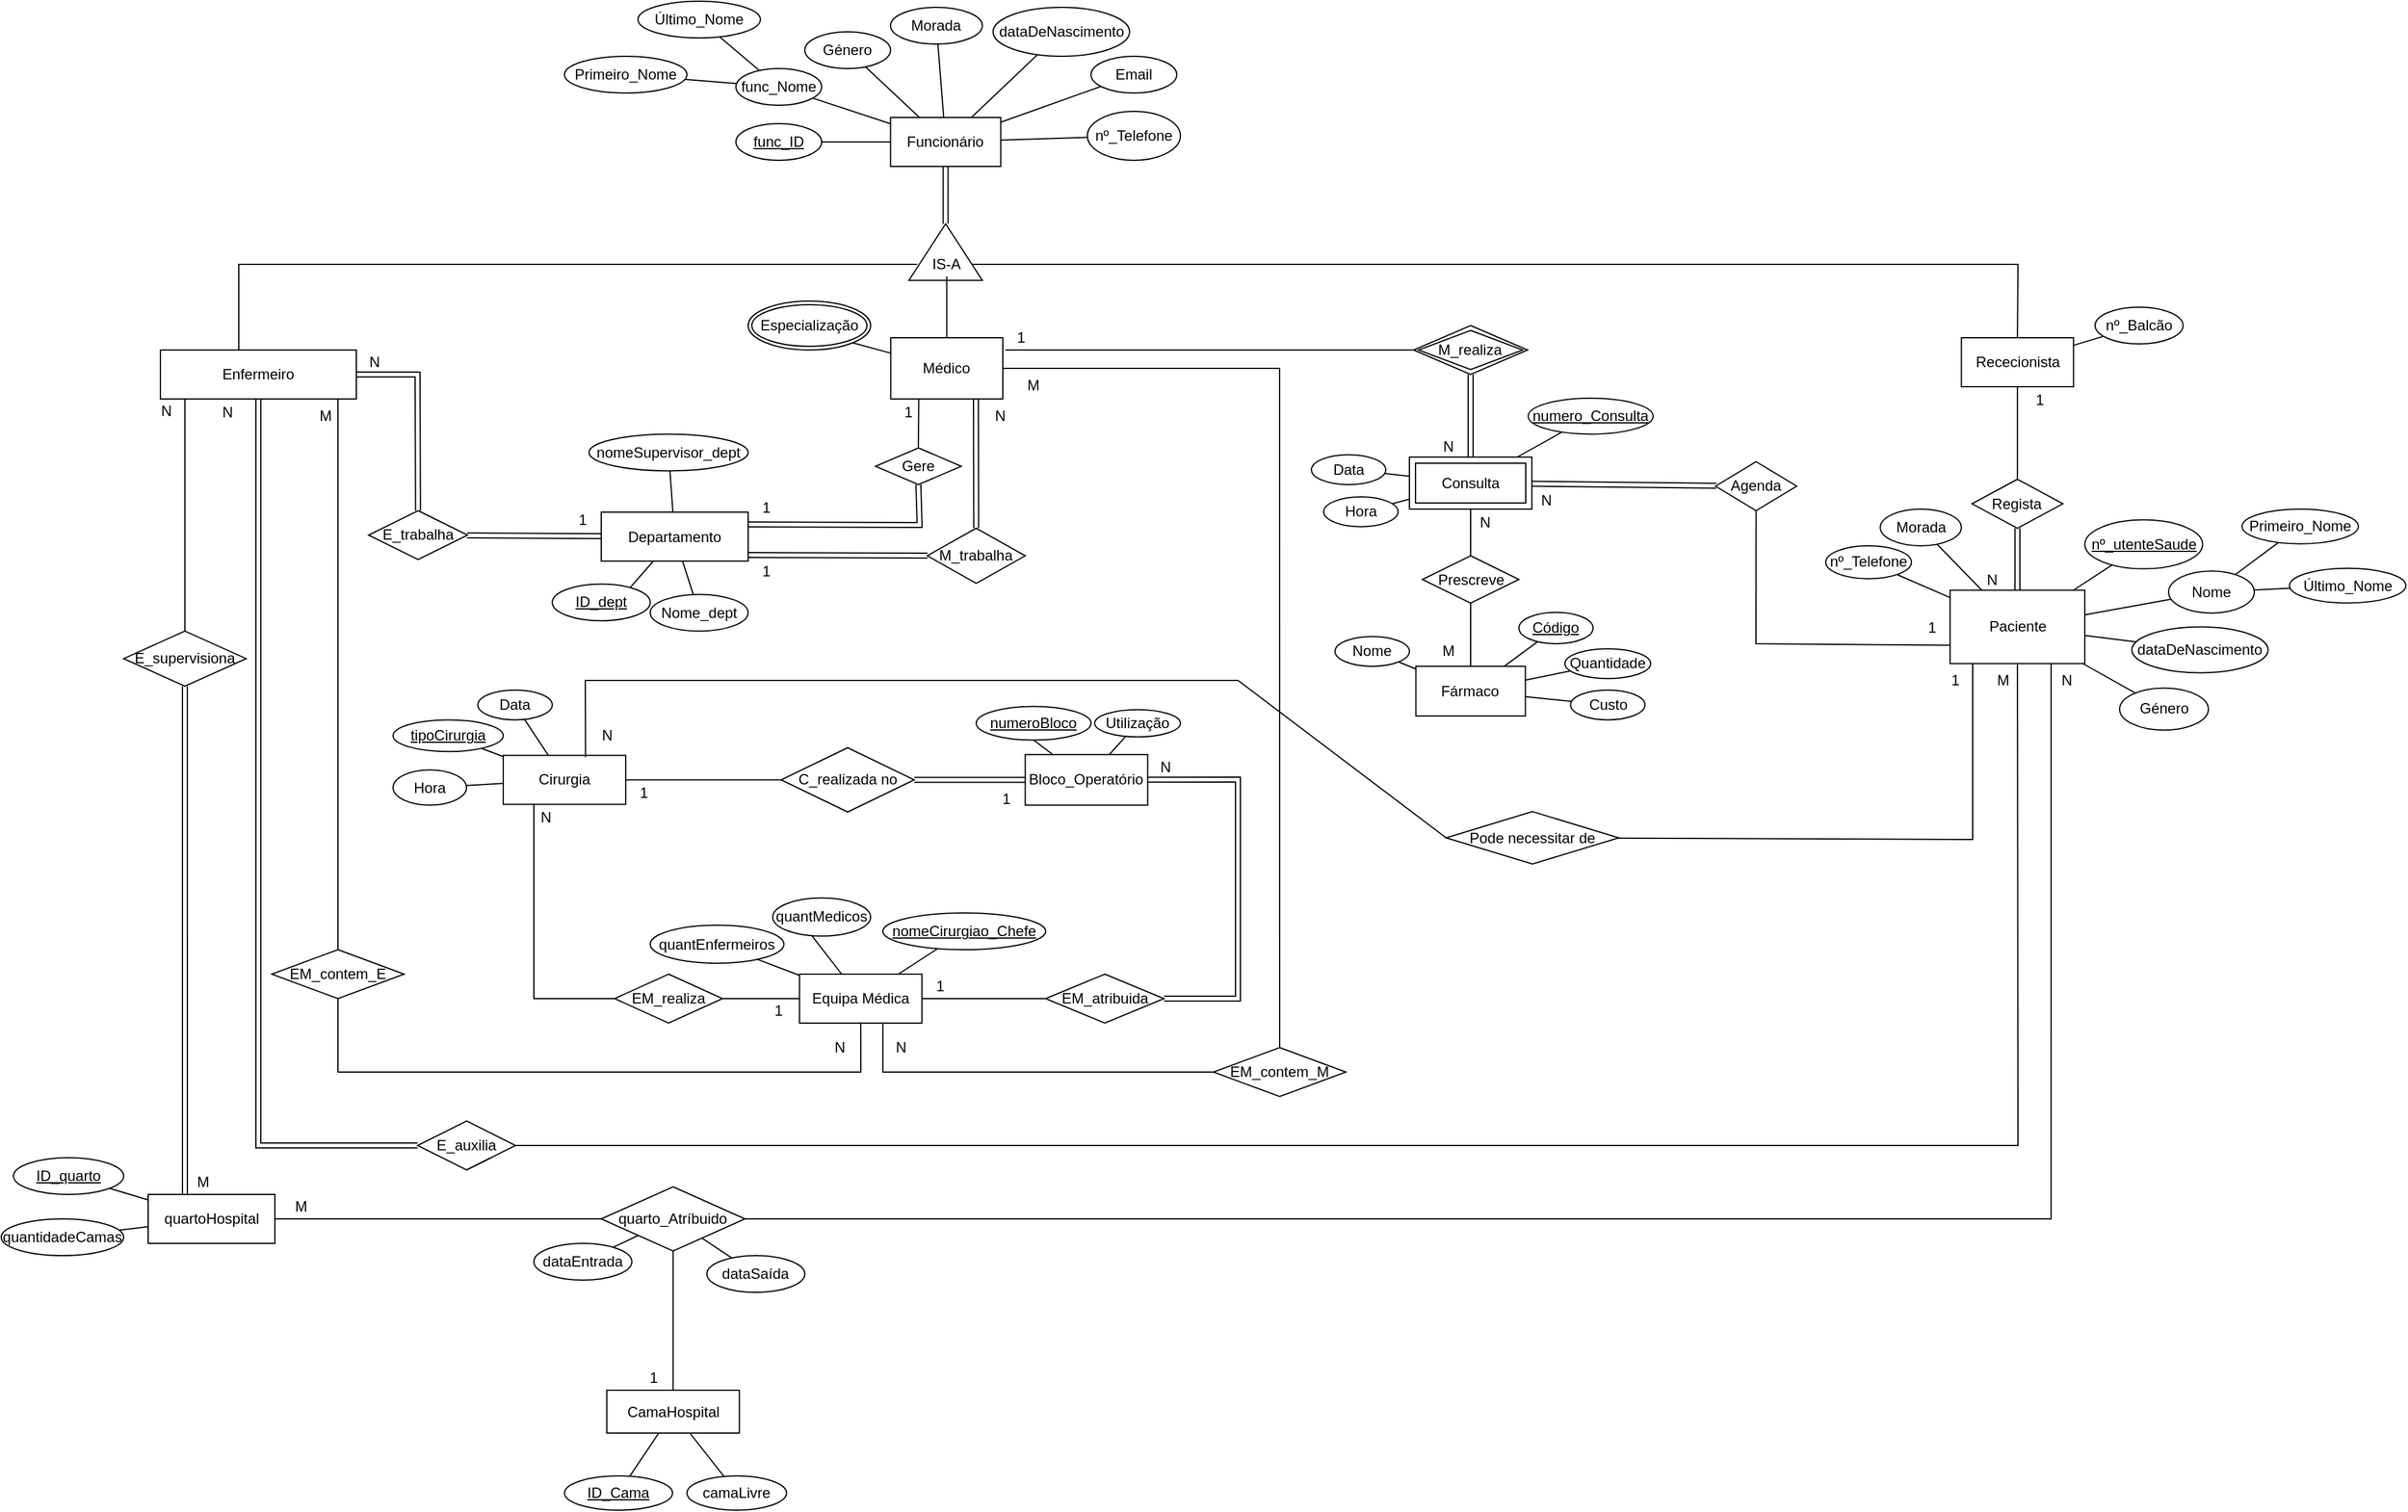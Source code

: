 <mxfile version="17.4.6" type="device"><diagram id="QGRfCAA4Cfk4iWDw-XZs" name="Page-1"><mxGraphModel dx="2580" dy="1744" grid="1" gridSize="10" guides="1" tooltips="1" connect="1" arrows="1" fold="1" page="1" pageScale="1" pageWidth="827" pageHeight="1169" math="0" shadow="0"><root><mxCell id="0"/><mxCell id="1" parent="0"/><mxCell id="3_mW7fJieh5KV9g1f4dI-8" style="rounded=0;orthogonalLoop=1;jettySize=auto;html=1;startArrow=none;startFill=0;shape=link;" parent="1" source="3_mW7fJieh5KV9g1f4dI-1" target="3_mW7fJieh5KV9g1f4dI-4" edge="1"><mxGeometry relative="1" as="geometry"/></mxCell><mxCell id="o3MKXxDWorv34wvdIb6X-27" style="edgeStyle=none;rounded=0;orthogonalLoop=1;jettySize=auto;html=1;entryX=0.5;entryY=0;entryDx=0;entryDy=0;endArrow=none;endFill=0;" parent="1" target="o3MKXxDWorv34wvdIb6X-26" edge="1"><mxGeometry relative="1" as="geometry"><mxPoint x="420" y="160" as="sourcePoint"/><Array as="points"><mxPoint x="1277" y="160"/></Array></mxGeometry></mxCell><mxCell id="3_mW7fJieh5KV9g1f4dI-1" value="" style="triangle;whiteSpace=wrap;html=1;rotation=-90;" parent="1" vertex="1"><mxGeometry x="378.13" y="120" width="46.25" height="60" as="geometry"/></mxCell><mxCell id="3_mW7fJieh5KV9g1f4dI-30" value="" style="edgeStyle=none;rounded=0;orthogonalLoop=1;jettySize=auto;html=1;startArrow=none;startFill=0;endArrow=none;endFill=0;" parent="1" source="3_mW7fJieh5KV9g1f4dI-2" target="3_mW7fJieh5KV9g1f4dI-29" edge="1"><mxGeometry relative="1" as="geometry"/></mxCell><mxCell id="3_mW7fJieh5KV9g1f4dI-32" style="edgeStyle=none;rounded=0;orthogonalLoop=1;jettySize=auto;html=1;entryX=0.4;entryY=0;entryDx=0;entryDy=0;startArrow=none;startFill=0;endArrow=none;endFill=0;entryPerimeter=0;" parent="1" source="3_mW7fJieh5KV9g1f4dI-2" target="3_mW7fJieh5KV9g1f4dI-31" edge="1"><mxGeometry relative="1" as="geometry"><Array as="points"><mxPoint x="-176" y="160"/></Array></mxGeometry></mxCell><mxCell id="3_mW7fJieh5KV9g1f4dI-2" value="IS-A" style="text;html=1;strokeColor=none;fillColor=none;align=center;verticalAlign=middle;whiteSpace=wrap;rounded=0;" parent="1" vertex="1"><mxGeometry x="378.13" y="150" width="48.12" height="20" as="geometry"/></mxCell><mxCell id="3_mW7fJieh5KV9g1f4dI-18" style="edgeStyle=none;rounded=0;orthogonalLoop=1;jettySize=auto;html=1;startArrow=none;startFill=0;endArrow=none;endFill=0;" parent="1" source="3_mW7fJieh5KV9g1f4dI-4" target="3_mW7fJieh5KV9g1f4dI-9" edge="1"><mxGeometry relative="1" as="geometry"/></mxCell><mxCell id="3_mW7fJieh5KV9g1f4dI-19" style="edgeStyle=none;rounded=0;orthogonalLoop=1;jettySize=auto;html=1;startArrow=none;startFill=0;endArrow=none;endFill=0;" parent="1" source="3_mW7fJieh5KV9g1f4dI-4" target="3_mW7fJieh5KV9g1f4dI-10" edge="1"><mxGeometry relative="1" as="geometry"/></mxCell><mxCell id="3_mW7fJieh5KV9g1f4dI-20" style="edgeStyle=none;rounded=0;orthogonalLoop=1;jettySize=auto;html=1;startArrow=none;startFill=0;endArrow=none;endFill=0;" parent="1" source="3_mW7fJieh5KV9g1f4dI-4" target="3_mW7fJieh5KV9g1f4dI-11" edge="1"><mxGeometry relative="1" as="geometry"/></mxCell><mxCell id="3_mW7fJieh5KV9g1f4dI-21" style="edgeStyle=none;rounded=0;orthogonalLoop=1;jettySize=auto;html=1;startArrow=none;startFill=0;endArrow=none;endFill=0;" parent="1" source="3_mW7fJieh5KV9g1f4dI-4" target="3_mW7fJieh5KV9g1f4dI-13" edge="1"><mxGeometry relative="1" as="geometry"/></mxCell><mxCell id="3_mW7fJieh5KV9g1f4dI-22" style="edgeStyle=none;rounded=0;orthogonalLoop=1;jettySize=auto;html=1;startArrow=none;startFill=0;endArrow=none;endFill=0;" parent="1" source="3_mW7fJieh5KV9g1f4dI-4" target="3_mW7fJieh5KV9g1f4dI-14" edge="1"><mxGeometry relative="1" as="geometry"/></mxCell><mxCell id="3_mW7fJieh5KV9g1f4dI-23" style="edgeStyle=none;rounded=0;orthogonalLoop=1;jettySize=auto;html=1;startArrow=none;startFill=0;endArrow=none;endFill=0;" parent="1" source="3_mW7fJieh5KV9g1f4dI-4" target="3_mW7fJieh5KV9g1f4dI-15" edge="1"><mxGeometry relative="1" as="geometry"/></mxCell><mxCell id="3_mW7fJieh5KV9g1f4dI-24" style="edgeStyle=none;rounded=0;orthogonalLoop=1;jettySize=auto;html=1;startArrow=none;startFill=0;endArrow=none;endFill=0;" parent="1" source="3_mW7fJieh5KV9g1f4dI-4" target="3_mW7fJieh5KV9g1f4dI-16" edge="1"><mxGeometry relative="1" as="geometry"/></mxCell><mxCell id="3_mW7fJieh5KV9g1f4dI-4" value="Funcionário" style="rounded=0;whiteSpace=wrap;html=1;" parent="1" vertex="1"><mxGeometry x="356.26" y="40" width="90" height="40" as="geometry"/></mxCell><mxCell id="3_mW7fJieh5KV9g1f4dI-9" value="&lt;u&gt;func_ID&lt;/u&gt;" style="ellipse;whiteSpace=wrap;html=1;" parent="1" vertex="1"><mxGeometry x="230" y="45" width="70" height="30" as="geometry"/></mxCell><mxCell id="3_mW7fJieh5KV9g1f4dI-27" style="edgeStyle=none;rounded=0;orthogonalLoop=1;jettySize=auto;html=1;startArrow=none;startFill=0;endArrow=none;endFill=0;" parent="1" source="3_mW7fJieh5KV9g1f4dI-10" target="3_mW7fJieh5KV9g1f4dI-25" edge="1"><mxGeometry relative="1" as="geometry"/></mxCell><mxCell id="3_mW7fJieh5KV9g1f4dI-28" style="edgeStyle=none;rounded=0;orthogonalLoop=1;jettySize=auto;html=1;startArrow=none;startFill=0;endArrow=none;endFill=0;" parent="1" source="3_mW7fJieh5KV9g1f4dI-10" target="3_mW7fJieh5KV9g1f4dI-26" edge="1"><mxGeometry relative="1" as="geometry"/></mxCell><mxCell id="3_mW7fJieh5KV9g1f4dI-10" value="func_Nome" style="ellipse;whiteSpace=wrap;html=1;" parent="1" vertex="1"><mxGeometry x="230" width="70" height="30" as="geometry"/></mxCell><mxCell id="3_mW7fJieh5KV9g1f4dI-11" value="Género" style="ellipse;whiteSpace=wrap;html=1;" parent="1" vertex="1"><mxGeometry x="286.26" y="-30" width="70" height="30" as="geometry"/></mxCell><mxCell id="3_mW7fJieh5KV9g1f4dI-13" value="Morada" style="ellipse;whiteSpace=wrap;html=1;" parent="1" vertex="1"><mxGeometry x="356.26" y="-50" width="75" height="30" as="geometry"/></mxCell><mxCell id="3_mW7fJieh5KV9g1f4dI-14" value="dataDeNascimento" style="ellipse;whiteSpace=wrap;html=1;" parent="1" vertex="1"><mxGeometry x="440" y="-50" width="111.5" height="40" as="geometry"/></mxCell><mxCell id="3_mW7fJieh5KV9g1f4dI-15" value="Email" style="ellipse;whiteSpace=wrap;html=1;" parent="1" vertex="1"><mxGeometry x="520" y="-10" width="70" height="30" as="geometry"/></mxCell><mxCell id="3_mW7fJieh5KV9g1f4dI-16" value="nº_Telefone" style="ellipse;whiteSpace=wrap;html=1;" parent="1" vertex="1"><mxGeometry x="517" y="35" width="76" height="40" as="geometry"/></mxCell><mxCell id="3_mW7fJieh5KV9g1f4dI-25" value="Primeiro_Nome" style="ellipse;whiteSpace=wrap;html=1;" parent="1" vertex="1"><mxGeometry x="90" y="-10" width="100" height="30" as="geometry"/></mxCell><mxCell id="3_mW7fJieh5KV9g1f4dI-26" value="Último_Nome" style="ellipse;whiteSpace=wrap;html=1;" parent="1" vertex="1"><mxGeometry x="150" y="-55" width="100" height="30" as="geometry"/></mxCell><mxCell id="OQmwHGnB6T18KmSQMrru-29" style="edgeStyle=none;rounded=0;orthogonalLoop=1;jettySize=auto;html=1;entryX=0.5;entryY=0;entryDx=0;entryDy=0;endArrow=none;endFill=0;exitX=0.25;exitY=1;exitDx=0;exitDy=0;" parent="1" source="3_mW7fJieh5KV9g1f4dI-29" target="3_mW7fJieh5KV9g1f4dI-39" edge="1"><mxGeometry relative="1" as="geometry"/></mxCell><mxCell id="ZioXG0FT9WdfWrg6MOsA-2" style="rounded=0;orthogonalLoop=1;jettySize=auto;html=1;entryX=1;entryY=1;entryDx=0;entryDy=0;fontColor=#000000;endArrow=none;endFill=0;" parent="1" source="3_mW7fJieh5KV9g1f4dI-29" target="ZioXG0FT9WdfWrg6MOsA-1" edge="1"><mxGeometry relative="1" as="geometry"/></mxCell><mxCell id="3_mW7fJieh5KV9g1f4dI-29" value="Médico" style="whiteSpace=wrap;html=1;" parent="1" vertex="1"><mxGeometry x="356.41" y="220" width="91.55" height="50" as="geometry"/></mxCell><mxCell id="3_mW7fJieh5KV9g1f4dI-61" style="edgeStyle=none;rounded=0;orthogonalLoop=1;jettySize=auto;html=1;entryX=0;entryY=0.5;entryDx=0;entryDy=0;startArrow=none;startFill=0;endArrow=none;endFill=0;exitX=0.5;exitY=1;exitDx=0;exitDy=0;shape=link;" parent="1" source="3_mW7fJieh5KV9g1f4dI-31" target="3_mW7fJieh5KV9g1f4dI-60" edge="1"><mxGeometry relative="1" as="geometry"><mxPoint x="-140" y="270" as="sourcePoint"/><Array as="points"><mxPoint x="-160" y="880"/></Array></mxGeometry></mxCell><mxCell id="3_mW7fJieh5KV9g1f4dI-31" value="Enfermeiro" style="rounded=0;whiteSpace=wrap;html=1;" parent="1" vertex="1"><mxGeometry x="-240" y="230" width="160" height="40" as="geometry"/></mxCell><mxCell id="3_mW7fJieh5KV9g1f4dI-46" style="edgeStyle=none;rounded=0;orthogonalLoop=1;jettySize=auto;html=1;startArrow=none;startFill=0;endArrow=none;endFill=0;shape=link;" parent="1" source="3_mW7fJieh5KV9g1f4dI-33" target="3_mW7fJieh5KV9g1f4dI-45" edge="1"><mxGeometry relative="1" as="geometry"/></mxCell><mxCell id="3_mW7fJieh5KV9g1f4dI-53" style="edgeStyle=none;rounded=0;orthogonalLoop=1;jettySize=auto;html=1;startArrow=none;startFill=0;endArrow=none;endFill=0;" parent="1" source="3_mW7fJieh5KV9g1f4dI-33" target="3_mW7fJieh5KV9g1f4dI-50" edge="1"><mxGeometry relative="1" as="geometry"/></mxCell><mxCell id="3_mW7fJieh5KV9g1f4dI-54" style="edgeStyle=none;rounded=0;orthogonalLoop=1;jettySize=auto;html=1;entryX=0.5;entryY=1;entryDx=0;entryDy=0;startArrow=none;startFill=0;endArrow=none;endFill=0;" parent="1" source="3_mW7fJieh5KV9g1f4dI-33" target="3_mW7fJieh5KV9g1f4dI-51" edge="1"><mxGeometry relative="1" as="geometry"/></mxCell><mxCell id="3_mW7fJieh5KV9g1f4dI-56" style="edgeStyle=none;rounded=0;orthogonalLoop=1;jettySize=auto;html=1;startArrow=none;startFill=0;endArrow=none;endFill=0;" parent="1" source="3_mW7fJieh5KV9g1f4dI-33" target="3_mW7fJieh5KV9g1f4dI-52" edge="1"><mxGeometry relative="1" as="geometry"/></mxCell><mxCell id="3_mW7fJieh5KV9g1f4dI-33" value="Departamento" style="rounded=0;whiteSpace=wrap;html=1;" parent="1" vertex="1"><mxGeometry x="120" y="362.5" width="120" height="40" as="geometry"/></mxCell><mxCell id="3_mW7fJieh5KV9g1f4dI-40" style="edgeStyle=none;rounded=0;orthogonalLoop=1;jettySize=auto;html=1;startArrow=none;startFill=0;endArrow=none;endFill=0;shape=link;" parent="1" source="3_mW7fJieh5KV9g1f4dI-35" edge="1"><mxGeometry relative="1" as="geometry"><mxPoint x="426" y="270" as="targetPoint"/></mxGeometry></mxCell><mxCell id="3_mW7fJieh5KV9g1f4dI-57" style="edgeStyle=none;rounded=0;orthogonalLoop=1;jettySize=auto;html=1;entryX=1;entryY=0.875;entryDx=0;entryDy=0;startArrow=none;startFill=0;endArrow=none;endFill=0;entryPerimeter=0;shape=link;" parent="1" source="3_mW7fJieh5KV9g1f4dI-35" target="3_mW7fJieh5KV9g1f4dI-33" edge="1"><mxGeometry relative="1" as="geometry"/></mxCell><mxCell id="3_mW7fJieh5KV9g1f4dI-35" value="M_trabalha" style="rhombus;whiteSpace=wrap;html=1;rotation=0;" parent="1" vertex="1"><mxGeometry x="386.26" y="375.63" width="80" height="45" as="geometry"/></mxCell><mxCell id="3_mW7fJieh5KV9g1f4dI-42" style="edgeStyle=none;rounded=0;orthogonalLoop=1;jettySize=auto;html=1;entryX=1;entryY=0.25;entryDx=0;entryDy=0;startArrow=none;startFill=0;endArrow=none;endFill=0;shape=link;exitX=0.5;exitY=1;exitDx=0;exitDy=0;" parent="1" source="3_mW7fJieh5KV9g1f4dI-39" target="3_mW7fJieh5KV9g1f4dI-33" edge="1"><mxGeometry relative="1" as="geometry"><Array as="points"><mxPoint x="380" y="373"/></Array></mxGeometry></mxCell><mxCell id="3_mW7fJieh5KV9g1f4dI-39" value="Gere" style="rhombus;whiteSpace=wrap;html=1;rotation=0;" parent="1" vertex="1"><mxGeometry x="344" y="310" width="70" height="30" as="geometry"/></mxCell><mxCell id="3_mW7fJieh5KV9g1f4dI-47" style="edgeStyle=none;rounded=0;orthogonalLoop=1;jettySize=auto;html=1;startArrow=none;startFill=0;endArrow=none;endFill=0;shape=link;" parent="1" source="3_mW7fJieh5KV9g1f4dI-45" target="3_mW7fJieh5KV9g1f4dI-31" edge="1"><mxGeometry relative="1" as="geometry"><mxPoint x="-20" y="250" as="targetPoint"/><Array as="points"><mxPoint x="-30" y="250"/></Array></mxGeometry></mxCell><mxCell id="3_mW7fJieh5KV9g1f4dI-45" value="E_trabalha" style="rhombus;whiteSpace=wrap;html=1;" parent="1" vertex="1"><mxGeometry x="-70" y="361.25" width="80.87" height="40" as="geometry"/></mxCell><mxCell id="3_mW7fJieh5KV9g1f4dI-68" style="edgeStyle=none;rounded=0;orthogonalLoop=1;jettySize=auto;html=1;startArrow=none;startFill=0;endArrow=none;endFill=0;" parent="1" source="3_mW7fJieh5KV9g1f4dI-48" target="3_mW7fJieh5KV9g1f4dI-66" edge="1"><mxGeometry relative="1" as="geometry"/></mxCell><mxCell id="3_mW7fJieh5KV9g1f4dI-71" value="" style="edgeStyle=none;rounded=0;orthogonalLoop=1;jettySize=auto;html=1;startArrow=none;startFill=0;endArrow=none;endFill=0;exitX=1;exitY=0.5;exitDx=0;exitDy=0;" parent="1" source="3_mW7fJieh5KV9g1f4dI-48" target="3_mW7fJieh5KV9g1f4dI-70" edge="1"><mxGeometry relative="1" as="geometry"/></mxCell><mxCell id="Ihv59-_HHA2qwAb9Iov3-15" style="edgeStyle=none;rounded=0;orthogonalLoop=1;jettySize=auto;html=1;endArrow=none;endFill=0;" edge="1" parent="1" source="3_mW7fJieh5KV9g1f4dI-48" target="Ihv59-_HHA2qwAb9Iov3-14"><mxGeometry relative="1" as="geometry"/></mxCell><mxCell id="3_mW7fJieh5KV9g1f4dI-48" value="quartoHospital" style="whiteSpace=wrap;html=1;rounded=0;" parent="1" vertex="1"><mxGeometry x="-250" y="920" width="103.5" height="40" as="geometry"/></mxCell><mxCell id="3_mW7fJieh5KV9g1f4dI-50" value="Nome_dept" style="ellipse;whiteSpace=wrap;html=1;" parent="1" vertex="1"><mxGeometry x="160" y="429.69" width="80" height="30" as="geometry"/></mxCell><mxCell id="3_mW7fJieh5KV9g1f4dI-51" value="&lt;u&gt;ID_dept&lt;/u&gt;" style="ellipse;whiteSpace=wrap;html=1;" parent="1" vertex="1"><mxGeometry x="80" y="421.25" width="80" height="30" as="geometry"/></mxCell><mxCell id="3_mW7fJieh5KV9g1f4dI-52" value="nomeSupervisor_dept" style="ellipse;whiteSpace=wrap;html=1;" parent="1" vertex="1"><mxGeometry x="110" y="298.75" width="130" height="30" as="geometry"/></mxCell><mxCell id="3_mW7fJieh5KV9g1f4dI-64" style="edgeStyle=none;rounded=0;orthogonalLoop=1;jettySize=auto;html=1;startArrow=none;startFill=0;endArrow=none;endFill=0;" parent="1" source="3_mW7fJieh5KV9g1f4dI-59" edge="1"><mxGeometry relative="1" as="geometry"><mxPoint x="-220" y="270" as="targetPoint"/></mxGeometry></mxCell><mxCell id="3_mW7fJieh5KV9g1f4dI-65" style="edgeStyle=none;rounded=0;orthogonalLoop=1;jettySize=auto;html=1;startArrow=none;startFill=0;endArrow=none;endFill=0;shape=link;entryX=0.29;entryY=0.016;entryDx=0;entryDy=0;entryPerimeter=0;" parent="1" source="3_mW7fJieh5KV9g1f4dI-59" target="3_mW7fJieh5KV9g1f4dI-48" edge="1"><mxGeometry relative="1" as="geometry"><mxPoint x="-220" y="680" as="targetPoint"/></mxGeometry></mxCell><mxCell id="3_mW7fJieh5KV9g1f4dI-59" value="E_supervisiona" style="rhombus;whiteSpace=wrap;html=1;rounded=0;" parent="1" vertex="1"><mxGeometry x="-270" y="459.69" width="100" height="45" as="geometry"/></mxCell><mxCell id="o3MKXxDWorv34wvdIb6X-5" style="edgeStyle=none;rounded=0;orthogonalLoop=1;jettySize=auto;html=1;entryX=0.5;entryY=1;entryDx=0;entryDy=0;endArrow=none;endFill=0;" parent="1" source="3_mW7fJieh5KV9g1f4dI-60" target="o3MKXxDWorv34wvdIb6X-30" edge="1"><mxGeometry relative="1" as="geometry"><Array as="points"><mxPoint x="1277" y="880"/></Array><mxPoint x="145" y="618.87" as="targetPoint"/></mxGeometry></mxCell><mxCell id="3_mW7fJieh5KV9g1f4dI-60" value="E_auxilia" style="rhombus;whiteSpace=wrap;html=1;rounded=0;" parent="1" vertex="1"><mxGeometry x="-30" y="860" width="80" height="40" as="geometry"/></mxCell><mxCell id="3_mW7fJieh5KV9g1f4dI-63" style="edgeStyle=none;rounded=0;orthogonalLoop=1;jettySize=auto;html=1;exitX=0.5;exitY=1;exitDx=0;exitDy=0;entryX=1;entryY=1;entryDx=0;entryDy=0;startArrow=none;startFill=0;endArrow=none;endFill=0;" parent="1" source="3_mW7fJieh5KV9g1f4dI-60" target="3_mW7fJieh5KV9g1f4dI-60" edge="1"><mxGeometry relative="1" as="geometry"/></mxCell><mxCell id="3_mW7fJieh5KV9g1f4dI-66" value="&lt;u&gt;ID_quarto&lt;/u&gt;" style="ellipse;whiteSpace=wrap;html=1;" parent="1" vertex="1"><mxGeometry x="-360" y="890" width="90" height="30" as="geometry"/></mxCell><mxCell id="3_mW7fJieh5KV9g1f4dI-72" style="edgeStyle=none;rounded=0;orthogonalLoop=1;jettySize=auto;html=1;startArrow=none;startFill=0;endArrow=none;endFill=0;entryX=0.75;entryY=1;entryDx=0;entryDy=0;" parent="1" source="3_mW7fJieh5KV9g1f4dI-70" target="o3MKXxDWorv34wvdIb6X-30" edge="1"><mxGeometry relative="1" as="geometry"><mxPoint x="1200" y="480" as="targetPoint"/><Array as="points"><mxPoint x="1304" y="940"/></Array></mxGeometry></mxCell><mxCell id="3_mW7fJieh5KV9g1f4dI-74" value="" style="edgeStyle=none;rounded=0;orthogonalLoop=1;jettySize=auto;html=1;startArrow=none;startFill=0;endArrow=none;endFill=0;" parent="1" source="3_mW7fJieh5KV9g1f4dI-70" target="3_mW7fJieh5KV9g1f4dI-73" edge="1"><mxGeometry relative="1" as="geometry"/></mxCell><mxCell id="3_mW7fJieh5KV9g1f4dI-70" value="quarto_Atríbuido" style="rhombus;whiteSpace=wrap;html=1;rounded=0;" parent="1" vertex="1"><mxGeometry x="120" y="913.75" width="117.37" height="52.5" as="geometry"/></mxCell><mxCell id="3_mW7fJieh5KV9g1f4dI-73" value="dataEntrada" style="ellipse;whiteSpace=wrap;html=1;rounded=0;" parent="1" vertex="1"><mxGeometry x="65" y="960" width="80" height="30" as="geometry"/></mxCell><mxCell id="OQmwHGnB6T18KmSQMrru-22" style="edgeStyle=none;rounded=0;orthogonalLoop=1;jettySize=auto;html=1;endArrow=none;endFill=0;" parent="1" source="3_mW7fJieh5KV9g1f4dI-75" target="3_mW7fJieh5KV9g1f4dI-70" edge="1"><mxGeometry relative="1" as="geometry"/></mxCell><mxCell id="3_mW7fJieh5KV9g1f4dI-75" value="dataSaída" style="ellipse;whiteSpace=wrap;html=1;rounded=0;" parent="1" vertex="1"><mxGeometry x="206.26" y="970" width="80" height="30" as="geometry"/></mxCell><mxCell id="3_mW7fJieh5KV9g1f4dI-84" value="Data" style="ellipse;whiteSpace=wrap;html=1;" parent="1" vertex="1"><mxGeometry x="700" y="315.63" width="60.74" height="24.37" as="geometry"/></mxCell><mxCell id="3_mW7fJieh5KV9g1f4dI-86" value="Hora" style="ellipse;whiteSpace=wrap;html=1;" parent="1" vertex="1"><mxGeometry x="710" y="350.0" width="60.74" height="24.37" as="geometry"/></mxCell><mxCell id="OQmwHGnB6T18KmSQMrru-54" style="edgeStyle=none;rounded=0;orthogonalLoop=1;jettySize=auto;html=1;endArrow=none;endFill=0;" parent="1" source="3_mW7fJieh5KV9g1f4dI-90" target="OQmwHGnB6T18KmSQMrru-40" edge="1"><mxGeometry relative="1" as="geometry"/></mxCell><mxCell id="3_mW7fJieh5KV9g1f4dI-90" value="Prescreve" style="rhombus;whiteSpace=wrap;html=1;" parent="1" vertex="1"><mxGeometry x="790.56" y="398.13" width="78.88" height="38.75" as="geometry"/></mxCell><mxCell id="3_mW7fJieh5KV9g1f4dI-95" style="edgeStyle=none;rounded=0;orthogonalLoop=1;jettySize=auto;html=1;startArrow=none;startFill=0;endArrow=none;endFill=0;" parent="1" source="3_mW7fJieh5KV9g1f4dI-92" target="3_mW7fJieh5KV9g1f4dI-94" edge="1"><mxGeometry relative="1" as="geometry"/></mxCell><mxCell id="3_mW7fJieh5KV9g1f4dI-99" style="edgeStyle=none;rounded=0;orthogonalLoop=1;jettySize=auto;html=1;startArrow=none;startFill=0;endArrow=none;endFill=0;" parent="1" source="3_mW7fJieh5KV9g1f4dI-92" target="3_mW7fJieh5KV9g1f4dI-98" edge="1"><mxGeometry relative="1" as="geometry"/></mxCell><mxCell id="3_mW7fJieh5KV9g1f4dI-100" style="edgeStyle=none;rounded=0;orthogonalLoop=1;jettySize=auto;html=1;startArrow=none;startFill=0;endArrow=none;endFill=0;" parent="1" source="3_mW7fJieh5KV9g1f4dI-92" target="3_mW7fJieh5KV9g1f4dI-97" edge="1"><mxGeometry relative="1" as="geometry"/></mxCell><mxCell id="3_mW7fJieh5KV9g1f4dI-101" style="edgeStyle=none;rounded=0;orthogonalLoop=1;jettySize=auto;html=1;startArrow=none;startFill=0;endArrow=none;endFill=0;" parent="1" source="3_mW7fJieh5KV9g1f4dI-92" target="3_mW7fJieh5KV9g1f4dI-96" edge="1"><mxGeometry relative="1" as="geometry"/></mxCell><mxCell id="OQmwHGnB6T18KmSQMrru-55" style="edgeStyle=none;rounded=0;orthogonalLoop=1;jettySize=auto;html=1;entryX=0.5;entryY=1;entryDx=0;entryDy=0;endArrow=none;endFill=0;" parent="1" source="3_mW7fJieh5KV9g1f4dI-92" target="3_mW7fJieh5KV9g1f4dI-90" edge="1"><mxGeometry relative="1" as="geometry"/></mxCell><mxCell id="3_mW7fJieh5KV9g1f4dI-92" value="Fármaco" style="whiteSpace=wrap;html=1;" parent="1" vertex="1"><mxGeometry x="785.28" y="488.44" width="89.43" height="40.62" as="geometry"/></mxCell><mxCell id="3_mW7fJieh5KV9g1f4dI-94" value="&lt;u&gt;Código&lt;/u&gt;" style="ellipse;whiteSpace=wrap;html=1;" parent="1" vertex="1"><mxGeometry x="869.44" y="444.38" width="60.56" height="25.62" as="geometry"/></mxCell><mxCell id="3_mW7fJieh5KV9g1f4dI-96" value="Nome" style="ellipse;whiteSpace=wrap;html=1;" parent="1" vertex="1"><mxGeometry x="719.26" y="464.07" width="60.74" height="24.37" as="geometry"/></mxCell><mxCell id="3_mW7fJieh5KV9g1f4dI-97" value="Custo" style="ellipse;whiteSpace=wrap;html=1;" parent="1" vertex="1"><mxGeometry x="911.63" y="507.82" width="60.74" height="24.37" as="geometry"/></mxCell><mxCell id="3_mW7fJieh5KV9g1f4dI-98" value="Quantidade" style="ellipse;whiteSpace=wrap;html=1;" parent="1" vertex="1"><mxGeometry x="907" y="474.08" width="70" height="24.37" as="geometry"/></mxCell><mxCell id="o3MKXxDWorv34wvdIb6X-18" style="edgeStyle=none;rounded=0;orthogonalLoop=1;jettySize=auto;html=1;exitX=1;exitY=1;exitDx=0;exitDy=0;endArrow=none;endFill=0;" parent="1" edge="1"><mxGeometry relative="1" as="geometry"><mxPoint x="146.504" y="708.447" as="sourcePoint"/><mxPoint x="147.019" y="708.209" as="targetPoint"/></mxGeometry></mxCell><mxCell id="o3MKXxDWorv34wvdIb6X-29" value="" style="edgeStyle=none;rounded=0;orthogonalLoop=1;jettySize=auto;html=1;endArrow=none;endFill=0;" parent="1" source="o3MKXxDWorv34wvdIb6X-26" target="o3MKXxDWorv34wvdIb6X-28" edge="1"><mxGeometry relative="1" as="geometry"/></mxCell><mxCell id="Ihv59-_HHA2qwAb9Iov3-20" value="" style="edgeStyle=none;rounded=0;orthogonalLoop=1;jettySize=auto;html=1;endArrow=none;endFill=0;" edge="1" parent="1" source="o3MKXxDWorv34wvdIb6X-26" target="Ihv59-_HHA2qwAb9Iov3-19"><mxGeometry relative="1" as="geometry"/></mxCell><mxCell id="o3MKXxDWorv34wvdIb6X-26" value="Rececionista" style="whiteSpace=wrap;html=1;" parent="1" vertex="1"><mxGeometry x="1230.78" y="220" width="91.55" height="40" as="geometry"/></mxCell><mxCell id="o3MKXxDWorv34wvdIb6X-31" style="edgeStyle=none;rounded=0;orthogonalLoop=1;jettySize=auto;html=1;endArrow=none;endFill=0;shape=link;" parent="1" source="o3MKXxDWorv34wvdIb6X-28" target="o3MKXxDWorv34wvdIb6X-30" edge="1"><mxGeometry relative="1" as="geometry"/></mxCell><mxCell id="o3MKXxDWorv34wvdIb6X-28" value="Regista" style="rhombus;whiteSpace=wrap;html=1;" parent="1" vertex="1"><mxGeometry x="1239.44" y="335.63" width="74.23" height="40" as="geometry"/></mxCell><mxCell id="OQmwHGnB6T18KmSQMrru-8" style="edgeStyle=none;rounded=0;orthogonalLoop=1;jettySize=auto;html=1;endArrow=none;endFill=0;" parent="1" source="o3MKXxDWorv34wvdIb6X-30" target="OQmwHGnB6T18KmSQMrru-1" edge="1"><mxGeometry relative="1" as="geometry"/></mxCell><mxCell id="OQmwHGnB6T18KmSQMrru-9" style="edgeStyle=none;rounded=0;orthogonalLoop=1;jettySize=auto;html=1;endArrow=none;endFill=0;" parent="1" source="o3MKXxDWorv34wvdIb6X-30" target="OQmwHGnB6T18KmSQMrru-2" edge="1"><mxGeometry relative="1" as="geometry"/></mxCell><mxCell id="OQmwHGnB6T18KmSQMrru-12" style="edgeStyle=none;rounded=0;orthogonalLoop=1;jettySize=auto;html=1;endArrow=none;endFill=0;" parent="1" source="o3MKXxDWorv34wvdIb6X-30" target="OQmwHGnB6T18KmSQMrru-5" edge="1"><mxGeometry relative="1" as="geometry"/></mxCell><mxCell id="OQmwHGnB6T18KmSQMrru-14" style="edgeStyle=none;rounded=0;orthogonalLoop=1;jettySize=auto;html=1;endArrow=none;endFill=0;" parent="1" source="o3MKXxDWorv34wvdIb6X-30" target="OQmwHGnB6T18KmSQMrru-6" edge="1"><mxGeometry relative="1" as="geometry"/></mxCell><mxCell id="OQmwHGnB6T18KmSQMrru-72" style="edgeStyle=none;rounded=0;orthogonalLoop=1;jettySize=auto;html=1;endArrow=none;endFill=0;" parent="1" source="o3MKXxDWorv34wvdIb6X-30" target="OQmwHGnB6T18KmSQMrru-4" edge="1"><mxGeometry relative="1" as="geometry"/></mxCell><mxCell id="ZioXG0FT9WdfWrg6MOsA-80" value="" style="edgeStyle=none;rounded=0;orthogonalLoop=1;jettySize=auto;html=1;fontColor=#000000;endArrow=none;endFill=0;" parent="1" target="ZioXG0FT9WdfWrg6MOsA-79" edge="1"><mxGeometry relative="1" as="geometry"><mxPoint x="1240" y="480" as="sourcePoint"/><Array as="points"><mxPoint x="1240" y="630"/></Array></mxGeometry></mxCell><mxCell id="o3MKXxDWorv34wvdIb6X-30" value="Paciente" style="whiteSpace=wrap;html=1;" parent="1" vertex="1"><mxGeometry x="1221.56" y="426.25" width="110" height="60" as="geometry"/></mxCell><mxCell id="OQmwHGnB6T18KmSQMrru-1" value="Morada" style="ellipse;whiteSpace=wrap;html=1;rounded=0;" parent="1" vertex="1"><mxGeometry x="1164.53" y="360.0" width="66.25" height="30" as="geometry"/></mxCell><mxCell id="OQmwHGnB6T18KmSQMrru-2" value="dataDeNascimento" style="ellipse;whiteSpace=wrap;html=1;rounded=0;" parent="1" vertex="1"><mxGeometry x="1370" y="456.29" width="111.25" height="37.45" as="geometry"/></mxCell><mxCell id="OQmwHGnB6T18KmSQMrru-11" style="edgeStyle=none;rounded=0;orthogonalLoop=1;jettySize=auto;html=1;endArrow=none;endFill=0;" parent="1" source="OQmwHGnB6T18KmSQMrru-3" target="o3MKXxDWorv34wvdIb6X-30" edge="1"><mxGeometry relative="1" as="geometry"/></mxCell><mxCell id="OQmwHGnB6T18KmSQMrru-3" value="Género" style="ellipse;whiteSpace=wrap;html=1;rounded=0;" parent="1" vertex="1"><mxGeometry x="1360" y="506.26" width="72.5" height="34.37" as="geometry"/></mxCell><mxCell id="OQmwHGnB6T18KmSQMrru-4" value="nº_Telefone" style="ellipse;whiteSpace=wrap;html=1;rounded=0;" parent="1" vertex="1"><mxGeometry x="1120" y="390" width="70" height="26.87" as="geometry"/></mxCell><mxCell id="OQmwHGnB6T18KmSQMrru-5" value="&lt;u&gt;nº_utenteSaude&lt;/u&gt;" style="ellipse;whiteSpace=wrap;html=1;rounded=0;" parent="1" vertex="1"><mxGeometry x="1331.56" y="368.8" width="96.24" height="40" as="geometry"/></mxCell><mxCell id="OQmwHGnB6T18KmSQMrru-16" style="edgeStyle=none;rounded=0;orthogonalLoop=1;jettySize=auto;html=1;endArrow=none;endFill=0;" parent="1" source="OQmwHGnB6T18KmSQMrru-6" target="OQmwHGnB6T18KmSQMrru-13" edge="1"><mxGeometry relative="1" as="geometry"/></mxCell><mxCell id="OQmwHGnB6T18KmSQMrru-17" style="edgeStyle=none;rounded=0;orthogonalLoop=1;jettySize=auto;html=1;endArrow=none;endFill=0;" parent="1" source="OQmwHGnB6T18KmSQMrru-6" target="OQmwHGnB6T18KmSQMrru-15" edge="1"><mxGeometry relative="1" as="geometry"/></mxCell><mxCell id="OQmwHGnB6T18KmSQMrru-6" value="Nome" style="ellipse;whiteSpace=wrap;html=1;rounded=0;" parent="1" vertex="1"><mxGeometry x="1400" y="410.57" width="70" height="34.43" as="geometry"/></mxCell><mxCell id="OQmwHGnB6T18KmSQMrru-13" value="Primeiro_Nome" style="ellipse;whiteSpace=wrap;html=1;rounded=0;" parent="1" vertex="1"><mxGeometry x="1460" y="360" width="95" height="28.35" as="geometry"/></mxCell><mxCell id="OQmwHGnB6T18KmSQMrru-15" value="Último_Nome" style="ellipse;whiteSpace=wrap;html=1;rounded=0;" parent="1" vertex="1"><mxGeometry x="1498.75" y="408.35" width="95" height="28.35" as="geometry"/></mxCell><mxCell id="OQmwHGnB6T18KmSQMrru-26" value="N" style="text;html=1;strokeColor=none;fillColor=none;align=center;verticalAlign=middle;whiteSpace=wrap;rounded=0;" parent="1" vertex="1"><mxGeometry x="431.26" y="274.06" width="30" height="20" as="geometry"/></mxCell><mxCell id="OQmwHGnB6T18KmSQMrru-28" value="1" style="text;html=1;strokeColor=none;fillColor=none;align=center;verticalAlign=middle;whiteSpace=wrap;rounded=0;" parent="1" vertex="1"><mxGeometry x="240" y="401.25" width="30" height="20" as="geometry"/></mxCell><mxCell id="OQmwHGnB6T18KmSQMrru-31" value="1" style="text;html=1;strokeColor=none;fillColor=none;align=center;verticalAlign=middle;whiteSpace=wrap;rounded=0;" parent="1" vertex="1"><mxGeometry x="356.26" y="270.63" width="30" height="20" as="geometry"/></mxCell><mxCell id="OQmwHGnB6T18KmSQMrru-32" value="1" style="text;html=1;strokeColor=none;fillColor=none;align=center;verticalAlign=middle;whiteSpace=wrap;rounded=0;" parent="1" vertex="1"><mxGeometry x="240" y="348.8" width="30" height="20" as="geometry"/></mxCell><mxCell id="OQmwHGnB6T18KmSQMrru-61" style="edgeStyle=none;rounded=0;orthogonalLoop=1;jettySize=auto;html=1;entryX=0;entryY=0.75;entryDx=0;entryDy=0;endArrow=none;endFill=0;exitX=0.5;exitY=1;exitDx=0;exitDy=0;" parent="1" source="OQmwHGnB6T18KmSQMrru-33" target="o3MKXxDWorv34wvdIb6X-30" edge="1"><mxGeometry relative="1" as="geometry"><Array as="points"><mxPoint x="1063" y="470"/></Array></mxGeometry></mxCell><mxCell id="OQmwHGnB6T18KmSQMrru-62" style="edgeStyle=none;rounded=0;orthogonalLoop=1;jettySize=auto;html=1;endArrow=none;endFill=0;shape=link;" parent="1" source="OQmwHGnB6T18KmSQMrru-33" target="OQmwHGnB6T18KmSQMrru-40" edge="1"><mxGeometry relative="1" as="geometry"/></mxCell><mxCell id="OQmwHGnB6T18KmSQMrru-33" value="Agenda" style="rhombus;whiteSpace=wrap;html=1;" parent="1" vertex="1"><mxGeometry x="1030" y="321.25" width="66.26" height="40" as="geometry"/></mxCell><mxCell id="OQmwHGnB6T18KmSQMrru-53" style="edgeStyle=none;rounded=0;orthogonalLoop=1;jettySize=auto;html=1;entryX=0.5;entryY=1;entryDx=0;entryDy=0;endArrow=none;endFill=0;shape=link;" parent="1" source="OQmwHGnB6T18KmSQMrru-40" target="OQmwHGnB6T18KmSQMrru-41" edge="1"><mxGeometry relative="1" as="geometry"/></mxCell><mxCell id="OQmwHGnB6T18KmSQMrru-58" style="edgeStyle=none;rounded=0;orthogonalLoop=1;jettySize=auto;html=1;endArrow=none;endFill=0;" parent="1" source="OQmwHGnB6T18KmSQMrru-40" target="3_mW7fJieh5KV9g1f4dI-84" edge="1"><mxGeometry relative="1" as="geometry"/></mxCell><mxCell id="OQmwHGnB6T18KmSQMrru-60" style="edgeStyle=none;rounded=0;orthogonalLoop=1;jettySize=auto;html=1;endArrow=none;endFill=0;" parent="1" source="OQmwHGnB6T18KmSQMrru-40" target="3_mW7fJieh5KV9g1f4dI-86" edge="1"><mxGeometry relative="1" as="geometry"/></mxCell><mxCell id="OQmwHGnB6T18KmSQMrru-69" style="edgeStyle=none;rounded=0;orthogonalLoop=1;jettySize=auto;html=1;endArrow=none;endFill=0;" parent="1" source="OQmwHGnB6T18KmSQMrru-40" target="OQmwHGnB6T18KmSQMrru-67" edge="1"><mxGeometry relative="1" as="geometry"/></mxCell><mxCell id="OQmwHGnB6T18KmSQMrru-40" value="Consulta" style="shape=ext;margin=3;double=1;whiteSpace=wrap;html=1;align=center;" parent="1" vertex="1"><mxGeometry x="780" y="317.5" width="100" height="42.5" as="geometry"/></mxCell><mxCell id="OQmwHGnB6T18KmSQMrru-42" style="edgeStyle=none;rounded=0;orthogonalLoop=1;jettySize=auto;html=1;endArrow=none;endFill=0;" parent="1" source="OQmwHGnB6T18KmSQMrru-41" edge="1"><mxGeometry relative="1" as="geometry"><mxPoint x="450" y="230" as="targetPoint"/></mxGeometry></mxCell><mxCell id="OQmwHGnB6T18KmSQMrru-41" value="M_realiza" style="shape=rhombus;double=1;perimeter=rhombusPerimeter;whiteSpace=wrap;html=1;align=center;" parent="1" vertex="1"><mxGeometry x="783.43" y="210" width="93.13" height="40" as="geometry"/></mxCell><mxCell id="OQmwHGnB6T18KmSQMrru-43" value="1" style="text;html=1;strokeColor=none;fillColor=none;align=center;verticalAlign=middle;whiteSpace=wrap;rounded=0;" parent="1" vertex="1"><mxGeometry x="447.96" y="210" width="30" height="20" as="geometry"/></mxCell><mxCell id="OQmwHGnB6T18KmSQMrru-44" value="N" style="text;html=1;strokeColor=none;fillColor=none;align=center;verticalAlign=middle;whiteSpace=wrap;rounded=0;" parent="1" vertex="1"><mxGeometry x="797" y="298.75" width="30" height="20" as="geometry"/></mxCell><mxCell id="OQmwHGnB6T18KmSQMrru-47" value="N" style="text;html=1;strokeColor=none;fillColor=none;align=center;verticalAlign=middle;whiteSpace=wrap;rounded=0;" parent="1" vertex="1"><mxGeometry x="827" y="361.25" width="30" height="20" as="geometry"/></mxCell><mxCell id="OQmwHGnB6T18KmSQMrru-48" value="M" style="text;html=1;strokeColor=none;fillColor=none;align=center;verticalAlign=middle;whiteSpace=wrap;rounded=0;" parent="1" vertex="1"><mxGeometry x="797" y="466.25" width="30" height="20" as="geometry"/></mxCell><mxCell id="OQmwHGnB6T18KmSQMrru-63" value="1" style="text;html=1;strokeColor=none;fillColor=none;align=center;verticalAlign=middle;whiteSpace=wrap;rounded=0;" parent="1" vertex="1"><mxGeometry x="1191.56" y="447.19" width="30" height="20" as="geometry"/></mxCell><mxCell id="OQmwHGnB6T18KmSQMrru-64" value="N" style="text;html=1;strokeColor=none;fillColor=none;align=center;verticalAlign=middle;whiteSpace=wrap;rounded=0;" parent="1" vertex="1"><mxGeometry x="877" y="342.5" width="30" height="20" as="geometry"/></mxCell><mxCell id="OQmwHGnB6T18KmSQMrru-67" value="&lt;u&gt;numero_Consulta&lt;/u&gt;" style="ellipse;whiteSpace=wrap;html=1;rounded=0;" parent="1" vertex="1"><mxGeometry x="877" y="269.38" width="102.04" height="29.37" as="geometry"/></mxCell><mxCell id="OQmwHGnB6T18KmSQMrru-73" value="N" style="text;html=1;strokeColor=none;fillColor=none;align=center;verticalAlign=middle;whiteSpace=wrap;rounded=0;" parent="1" vertex="1"><mxGeometry x="-80" y="230" width="30" height="20" as="geometry"/></mxCell><mxCell id="OQmwHGnB6T18KmSQMrru-74" value="1" style="text;html=1;strokeColor=none;fillColor=none;align=center;verticalAlign=middle;whiteSpace=wrap;rounded=0;" parent="1" vertex="1"><mxGeometry x="90" y="358.8" width="30" height="20" as="geometry"/></mxCell><mxCell id="OQmwHGnB6T18KmSQMrru-75" value="N" style="text;html=1;strokeColor=none;fillColor=none;align=center;verticalAlign=middle;whiteSpace=wrap;rounded=0;" parent="1" vertex="1"><mxGeometry x="-200" y="270.63" width="30" height="20" as="geometry"/></mxCell><mxCell id="OQmwHGnB6T18KmSQMrru-76" value="M" style="text;html=1;strokeColor=none;fillColor=none;align=center;verticalAlign=middle;whiteSpace=wrap;rounded=0;" parent="1" vertex="1"><mxGeometry x="1250.0" y="490" width="30" height="20" as="geometry"/></mxCell><mxCell id="OQmwHGnB6T18KmSQMrru-77" style="edgeStyle=none;shape=link;rounded=0;orthogonalLoop=1;jettySize=auto;html=1;exitX=0.5;exitY=1;exitDx=0;exitDy=0;endArrow=none;endFill=0;" parent="1" source="OQmwHGnB6T18KmSQMrru-75" target="OQmwHGnB6T18KmSQMrru-75" edge="1"><mxGeometry relative="1" as="geometry"/></mxCell><mxCell id="OQmwHGnB6T18KmSQMrru-79" value="N" style="text;html=1;strokeColor=none;fillColor=none;align=center;verticalAlign=middle;whiteSpace=wrap;rounded=0;" parent="1" vertex="1"><mxGeometry x="-250" y="270" width="30" height="20" as="geometry"/></mxCell><mxCell id="OQmwHGnB6T18KmSQMrru-80" value="M" style="text;html=1;strokeColor=none;fillColor=none;align=center;verticalAlign=middle;whiteSpace=wrap;rounded=0;" parent="1" vertex="1"><mxGeometry x="-220" y="900" width="30" height="20" as="geometry"/></mxCell><mxCell id="OQmwHGnB6T18KmSQMrru-81" value="N" style="text;html=1;strokeColor=none;fillColor=none;align=center;verticalAlign=middle;whiteSpace=wrap;rounded=0;" parent="1" vertex="1"><mxGeometry x="1301.56" y="490" width="30" height="20" as="geometry"/></mxCell><mxCell id="OQmwHGnB6T18KmSQMrru-82" value="M" style="text;html=1;strokeColor=none;fillColor=none;align=center;verticalAlign=middle;whiteSpace=wrap;rounded=0;" parent="1" vertex="1"><mxGeometry x="-140" y="920" width="30" height="20" as="geometry"/></mxCell><mxCell id="OQmwHGnB6T18KmSQMrru-83" value="1" style="text;html=1;strokeColor=none;fillColor=none;align=center;verticalAlign=middle;whiteSpace=wrap;rounded=0;" parent="1" vertex="1"><mxGeometry x="1280" y="261.26" width="30" height="20" as="geometry"/></mxCell><mxCell id="OQmwHGnB6T18KmSQMrru-84" value="N" style="text;html=1;strokeColor=none;fillColor=none;align=center;verticalAlign=middle;whiteSpace=wrap;rounded=0;" parent="1" vertex="1"><mxGeometry x="1241" y="407.5" width="30" height="20" as="geometry"/></mxCell><mxCell id="ZioXG0FT9WdfWrg6MOsA-1" value="Especialização" style="ellipse;shape=doubleEllipse;margin=3;whiteSpace=wrap;html=1;align=center;fontColor=#000000;" parent="1" vertex="1"><mxGeometry x="240" y="190" width="100" height="40" as="geometry"/></mxCell><mxCell id="ZioXG0FT9WdfWrg6MOsA-24" value="" style="edgeStyle=none;rounded=0;orthogonalLoop=1;jettySize=auto;html=1;fontColor=#000000;endArrow=none;endFill=0;" parent="1" source="ZioXG0FT9WdfWrg6MOsA-22" target="ZioXG0FT9WdfWrg6MOsA-23" edge="1"><mxGeometry relative="1" as="geometry"/></mxCell><mxCell id="ZioXG0FT9WdfWrg6MOsA-28" style="edgeStyle=none;rounded=0;orthogonalLoop=1;jettySize=auto;html=1;fontColor=#000000;endArrow=none;endFill=0;" parent="1" source="ZioXG0FT9WdfWrg6MOsA-22" target="ZioXG0FT9WdfWrg6MOsA-27" edge="1"><mxGeometry relative="1" as="geometry"/></mxCell><mxCell id="ZioXG0FT9WdfWrg6MOsA-29" style="edgeStyle=none;rounded=0;orthogonalLoop=1;jettySize=auto;html=1;fontColor=#000000;endArrow=none;endFill=0;" parent="1" source="ZioXG0FT9WdfWrg6MOsA-22" target="ZioXG0FT9WdfWrg6MOsA-26" edge="1"><mxGeometry relative="1" as="geometry"/></mxCell><mxCell id="ZioXG0FT9WdfWrg6MOsA-31" value="" style="edgeStyle=none;rounded=0;orthogonalLoop=1;jettySize=auto;html=1;fontColor=#000000;endArrow=none;endFill=0;" parent="1" source="ZioXG0FT9WdfWrg6MOsA-22" target="ZioXG0FT9WdfWrg6MOsA-30" edge="1"><mxGeometry relative="1" as="geometry"/></mxCell><mxCell id="ZioXG0FT9WdfWrg6MOsA-22" value="Cirurgia" style="whiteSpace=wrap;html=1;align=center;fontColor=#000000;" parent="1" vertex="1"><mxGeometry x="40" y="561.25" width="100" height="40" as="geometry"/></mxCell><mxCell id="ZioXG0FT9WdfWrg6MOsA-23" value="&lt;u&gt;tipoCirurgia&lt;/u&gt;" style="ellipse;whiteSpace=wrap;html=1;fontColor=#000000;" parent="1" vertex="1"><mxGeometry x="-50" y="532.19" width="90" height="25.93" as="geometry"/></mxCell><mxCell id="ZioXG0FT9WdfWrg6MOsA-26" value="Hora" style="ellipse;whiteSpace=wrap;html=1;" parent="1" vertex="1"><mxGeometry x="-50" y="573.13" width="60" height="28.75" as="geometry"/></mxCell><mxCell id="ZioXG0FT9WdfWrg6MOsA-27" value="Data" style="ellipse;whiteSpace=wrap;html=1;" parent="1" vertex="1"><mxGeometry x="19.26" y="507.82" width="60.74" height="24.37" as="geometry"/></mxCell><mxCell id="ZioXG0FT9WdfWrg6MOsA-33" value="" style="edgeStyle=none;rounded=0;orthogonalLoop=1;jettySize=auto;html=1;fontColor=#000000;endArrow=none;endFill=0;shape=link;" parent="1" source="ZioXG0FT9WdfWrg6MOsA-30" target="ZioXG0FT9WdfWrg6MOsA-32" edge="1"><mxGeometry relative="1" as="geometry"/></mxCell><mxCell id="ZioXG0FT9WdfWrg6MOsA-30" value="C_realizada no" style="rhombus;whiteSpace=wrap;html=1;fontColor=#000000;" parent="1" vertex="1"><mxGeometry x="266.89" y="554.99" width="108.74" height="52.52" as="geometry"/></mxCell><mxCell id="ZioXG0FT9WdfWrg6MOsA-35" style="edgeStyle=none;rounded=0;orthogonalLoop=1;jettySize=auto;html=1;entryX=0.5;entryY=1;entryDx=0;entryDy=0;fontColor=#000000;endArrow=none;endFill=0;" parent="1" source="ZioXG0FT9WdfWrg6MOsA-32" target="ZioXG0FT9WdfWrg6MOsA-34" edge="1"><mxGeometry relative="1" as="geometry"/></mxCell><mxCell id="ZioXG0FT9WdfWrg6MOsA-37" style="edgeStyle=none;rounded=0;orthogonalLoop=1;jettySize=auto;html=1;fontColor=#000000;endArrow=none;endFill=0;" parent="1" source="ZioXG0FT9WdfWrg6MOsA-32" target="ZioXG0FT9WdfWrg6MOsA-36" edge="1"><mxGeometry relative="1" as="geometry"/></mxCell><mxCell id="ZioXG0FT9WdfWrg6MOsA-32" value="Bloco_Operatório" style="whiteSpace=wrap;html=1;fontColor=#000000;" parent="1" vertex="1"><mxGeometry x="466.26" y="560.62" width="100" height="41.26" as="geometry"/></mxCell><mxCell id="ZioXG0FT9WdfWrg6MOsA-34" value="&lt;u&gt;numeroBloco&lt;/u&gt;" style="ellipse;whiteSpace=wrap;html=1;" parent="1" vertex="1"><mxGeometry x="426.25" y="521.25" width="93.74" height="27.5" as="geometry"/></mxCell><mxCell id="ZioXG0FT9WdfWrg6MOsA-36" value="Utilização" style="ellipse;whiteSpace=wrap;html=1;" parent="1" vertex="1"><mxGeometry x="523" y="523.91" width="70" height="22.19" as="geometry"/></mxCell><mxCell id="ZioXG0FT9WdfWrg6MOsA-41" value="" style="edgeStyle=none;rounded=0;orthogonalLoop=1;jettySize=auto;html=1;fontColor=#000000;endArrow=none;endFill=0;" parent="1" source="ZioXG0FT9WdfWrg6MOsA-39" target="ZioXG0FT9WdfWrg6MOsA-40" edge="1"><mxGeometry relative="1" as="geometry"/></mxCell><mxCell id="ZioXG0FT9WdfWrg6MOsA-45" value="" style="edgeStyle=none;rounded=0;orthogonalLoop=1;jettySize=auto;html=1;fontColor=#000000;endArrow=none;endFill=0;" parent="1" source="ZioXG0FT9WdfWrg6MOsA-39" target="ZioXG0FT9WdfWrg6MOsA-44" edge="1"><mxGeometry relative="1" as="geometry"/></mxCell><mxCell id="ZioXG0FT9WdfWrg6MOsA-48" style="edgeStyle=none;rounded=0;orthogonalLoop=1;jettySize=auto;html=1;fontColor=#000000;endArrow=none;endFill=0;" parent="1" source="ZioXG0FT9WdfWrg6MOsA-39" target="ZioXG0FT9WdfWrg6MOsA-47" edge="1"><mxGeometry relative="1" as="geometry"/></mxCell><mxCell id="ZioXG0FT9WdfWrg6MOsA-51" style="edgeStyle=none;rounded=0;orthogonalLoop=1;jettySize=auto;html=1;entryX=0;entryY=0;entryDx=0;entryDy=0;fontColor=#000000;endArrow=none;endFill=0;" parent="1" source="ZioXG0FT9WdfWrg6MOsA-39" target="ZioXG0FT9WdfWrg6MOsA-49" edge="1"><mxGeometry relative="1" as="geometry"/></mxCell><mxCell id="ZioXG0FT9WdfWrg6MOsA-52" style="edgeStyle=none;rounded=0;orthogonalLoop=1;jettySize=auto;html=1;fontColor=#000000;endArrow=none;endFill=0;" parent="1" source="ZioXG0FT9WdfWrg6MOsA-39" target="ZioXG0FT9WdfWrg6MOsA-50" edge="1"><mxGeometry relative="1" as="geometry"/></mxCell><mxCell id="ZioXG0FT9WdfWrg6MOsA-55" value="" style="edgeStyle=none;rounded=0;orthogonalLoop=1;jettySize=auto;html=1;fontColor=#000000;endArrow=none;endFill=0;" parent="1" source="ZioXG0FT9WdfWrg6MOsA-39" target="ZioXG0FT9WdfWrg6MOsA-54" edge="1"><mxGeometry relative="1" as="geometry"><Array as="points"><mxPoint x="332" y="820"/><mxPoint x="-95" y="820"/></Array></mxGeometry></mxCell><mxCell id="ZioXG0FT9WdfWrg6MOsA-59" style="edgeStyle=none;rounded=0;orthogonalLoop=1;jettySize=auto;html=1;entryX=0;entryY=0.5;entryDx=0;entryDy=0;fontColor=#000000;endArrow=none;endFill=0;" parent="1" target="ZioXG0FT9WdfWrg6MOsA-58" edge="1"><mxGeometry relative="1" as="geometry"><mxPoint x="350" y="780" as="sourcePoint"/><Array as="points"><mxPoint x="350" y="820"/></Array></mxGeometry></mxCell><mxCell id="ZioXG0FT9WdfWrg6MOsA-39" value="Equipa Médica" style="whiteSpace=wrap;html=1;align=center;fontColor=#000000;" parent="1" vertex="1"><mxGeometry x="281.89" y="740" width="100" height="40" as="geometry"/></mxCell><mxCell id="ZioXG0FT9WdfWrg6MOsA-42" style="edgeStyle=none;rounded=0;orthogonalLoop=1;jettySize=auto;html=1;fontColor=#000000;endArrow=none;endFill=0;shape=link;" parent="1" source="ZioXG0FT9WdfWrg6MOsA-40" target="ZioXG0FT9WdfWrg6MOsA-32" edge="1"><mxGeometry relative="1" as="geometry"><Array as="points"><mxPoint x="640" y="760"/><mxPoint x="640" y="581"/></Array></mxGeometry></mxCell><mxCell id="ZioXG0FT9WdfWrg6MOsA-40" value="EM_atribuida" style="rhombus;whiteSpace=wrap;html=1;fontColor=#000000;" parent="1" vertex="1"><mxGeometry x="482.96" y="740" width="96.61" height="40" as="geometry"/></mxCell><mxCell id="ZioXG0FT9WdfWrg6MOsA-46" style="edgeStyle=none;rounded=0;orthogonalLoop=1;jettySize=auto;html=1;entryX=0.25;entryY=1;entryDx=0;entryDy=0;fontColor=#000000;endArrow=none;endFill=0;" parent="1" source="ZioXG0FT9WdfWrg6MOsA-44" target="ZioXG0FT9WdfWrg6MOsA-22" edge="1"><mxGeometry relative="1" as="geometry"><Array as="points"><mxPoint x="65" y="760"/></Array></mxGeometry></mxCell><mxCell id="ZioXG0FT9WdfWrg6MOsA-44" value="EM_realiza" style="rhombus;whiteSpace=wrap;html=1;fontColor=#000000;" parent="1" vertex="1"><mxGeometry x="130.95" y="740" width="88.11" height="40" as="geometry"/></mxCell><mxCell id="ZioXG0FT9WdfWrg6MOsA-47" value="&lt;u&gt;nomeCirurgiao_Chefe&lt;/u&gt;" style="ellipse;whiteSpace=wrap;html=1;" parent="1" vertex="1"><mxGeometry x="349.96" y="690" width="133" height="30" as="geometry"/></mxCell><mxCell id="ZioXG0FT9WdfWrg6MOsA-49" value="quantMedicos" style="ellipse;whiteSpace=wrap;html=1;" parent="1" vertex="1"><mxGeometry x="260" y="677.81" width="80" height="31.1" as="geometry"/></mxCell><mxCell id="ZioXG0FT9WdfWrg6MOsA-50" value="quantEnfermeiros" style="ellipse;whiteSpace=wrap;html=1;" parent="1" vertex="1"><mxGeometry x="160" y="700" width="109.25" height="31.09" as="geometry"/></mxCell><mxCell id="ZioXG0FT9WdfWrg6MOsA-56" style="edgeStyle=none;rounded=0;orthogonalLoop=1;jettySize=auto;html=1;fontColor=#000000;endArrow=none;endFill=0;" parent="1" source="ZioXG0FT9WdfWrg6MOsA-54" edge="1"><mxGeometry relative="1" as="geometry"><mxPoint x="-95" y="270" as="targetPoint"/></mxGeometry></mxCell><mxCell id="ZioXG0FT9WdfWrg6MOsA-54" value="EM_contem_E" style="rhombus;whiteSpace=wrap;html=1;fontColor=#000000;" parent="1" vertex="1"><mxGeometry x="-149.05" y="720" width="108.11" height="40" as="geometry"/></mxCell><mxCell id="ZioXG0FT9WdfWrg6MOsA-60" style="edgeStyle=none;rounded=0;orthogonalLoop=1;jettySize=auto;html=1;entryX=1;entryY=0.5;entryDx=0;entryDy=0;fontColor=#000000;endArrow=none;endFill=0;" parent="1" source="ZioXG0FT9WdfWrg6MOsA-58" target="3_mW7fJieh5KV9g1f4dI-29" edge="1"><mxGeometry relative="1" as="geometry"><Array as="points"><mxPoint x="674" y="245"/></Array></mxGeometry></mxCell><mxCell id="ZioXG0FT9WdfWrg6MOsA-58" value="EM_contem_M" style="rhombus;whiteSpace=wrap;html=1;fontColor=#000000;" parent="1" vertex="1"><mxGeometry x="620" y="800" width="108.11" height="40" as="geometry"/></mxCell><mxCell id="ZioXG0FT9WdfWrg6MOsA-61" value="1" style="text;html=1;strokeColor=none;fillColor=none;align=center;verticalAlign=middle;whiteSpace=wrap;rounded=0;" parent="1" vertex="1"><mxGeometry x="436.26" y="587.18" width="30" height="20" as="geometry"/></mxCell><mxCell id="ZioXG0FT9WdfWrg6MOsA-62" value="1" style="text;html=1;strokeColor=none;fillColor=none;align=center;verticalAlign=middle;whiteSpace=wrap;rounded=0;" parent="1" vertex="1"><mxGeometry x="140" y="581.88" width="30" height="20" as="geometry"/></mxCell><mxCell id="ZioXG0FT9WdfWrg6MOsA-63" style="edgeStyle=none;rounded=0;orthogonalLoop=1;jettySize=auto;html=1;exitX=0.5;exitY=1;exitDx=0;exitDy=0;fontColor=#000000;endArrow=none;endFill=0;" parent="1" source="ZioXG0FT9WdfWrg6MOsA-36" target="ZioXG0FT9WdfWrg6MOsA-36" edge="1"><mxGeometry relative="1" as="geometry"/></mxCell><mxCell id="ZioXG0FT9WdfWrg6MOsA-64" value="N" style="text;html=1;strokeColor=none;fillColor=none;align=center;verticalAlign=middle;whiteSpace=wrap;rounded=0;" parent="1" vertex="1"><mxGeometry x="566.26" y="560.62" width="30" height="20" as="geometry"/></mxCell><mxCell id="ZioXG0FT9WdfWrg6MOsA-65" value="1" style="text;html=1;strokeColor=none;fillColor=none;align=center;verticalAlign=middle;whiteSpace=wrap;rounded=0;" parent="1" vertex="1"><mxGeometry x="381.89" y="740" width="30" height="20" as="geometry"/></mxCell><mxCell id="ZioXG0FT9WdfWrg6MOsA-66" value="1" style="text;html=1;strokeColor=none;fillColor=none;align=center;verticalAlign=middle;whiteSpace=wrap;rounded=0;" parent="1" vertex="1"><mxGeometry x="250" y="760" width="30" height="20" as="geometry"/></mxCell><mxCell id="ZioXG0FT9WdfWrg6MOsA-67" value="N" style="text;html=1;strokeColor=none;fillColor=none;align=center;verticalAlign=middle;whiteSpace=wrap;rounded=0;" parent="1" vertex="1"><mxGeometry x="60" y="601.88" width="30" height="20" as="geometry"/></mxCell><mxCell id="ZioXG0FT9WdfWrg6MOsA-68" value="N" style="text;html=1;strokeColor=none;fillColor=none;align=center;verticalAlign=middle;whiteSpace=wrap;rounded=0;" parent="1" vertex="1"><mxGeometry x="349.96" y="790" width="30" height="20" as="geometry"/></mxCell><mxCell id="ZioXG0FT9WdfWrg6MOsA-69" value="N" style="text;html=1;strokeColor=none;fillColor=none;align=center;verticalAlign=middle;whiteSpace=wrap;rounded=0;" parent="1" vertex="1"><mxGeometry x="300" y="790" width="30" height="20" as="geometry"/></mxCell><mxCell id="ZioXG0FT9WdfWrg6MOsA-70" value="M" style="text;html=1;strokeColor=none;fillColor=none;align=center;verticalAlign=middle;whiteSpace=wrap;rounded=0;" parent="1" vertex="1"><mxGeometry x="-120" y="274.06" width="30" height="20" as="geometry"/></mxCell><mxCell id="ZioXG0FT9WdfWrg6MOsA-71" value="M" style="text;html=1;strokeColor=none;fillColor=none;align=center;verticalAlign=middle;whiteSpace=wrap;rounded=0;" parent="1" vertex="1"><mxGeometry x="458.12" y="249.38" width="30" height="20" as="geometry"/></mxCell><mxCell id="ZioXG0FT9WdfWrg6MOsA-81" style="edgeStyle=none;rounded=0;orthogonalLoop=1;jettySize=auto;html=1;entryX=0.672;entryY=0.039;entryDx=0;entryDy=0;entryPerimeter=0;fontColor=#000000;endArrow=none;endFill=0;exitX=0;exitY=0.5;exitDx=0;exitDy=0;" parent="1" source="ZioXG0FT9WdfWrg6MOsA-79" target="ZioXG0FT9WdfWrg6MOsA-22" edge="1"><mxGeometry relative="1" as="geometry"><Array as="points"><mxPoint x="640" y="500"/><mxPoint x="107" y="500"/></Array></mxGeometry></mxCell><mxCell id="ZioXG0FT9WdfWrg6MOsA-79" value="Pode necessitar de" style="rhombus;whiteSpace=wrap;html=1;" parent="1" vertex="1"><mxGeometry x="810" y="607.18" width="140.96" height="42.82" as="geometry"/></mxCell><mxCell id="ZioXG0FT9WdfWrg6MOsA-84" value="1" style="text;html=1;strokeColor=none;fillColor=none;align=center;verticalAlign=middle;whiteSpace=wrap;rounded=0;" parent="1" vertex="1"><mxGeometry x="1211" y="490" width="30" height="20" as="geometry"/></mxCell><mxCell id="ZioXG0FT9WdfWrg6MOsA-86" value="N" style="text;html=1;strokeColor=none;fillColor=none;align=center;verticalAlign=middle;whiteSpace=wrap;rounded=0;" parent="1" vertex="1"><mxGeometry x="110" y="535.16" width="30" height="20" as="geometry"/></mxCell><mxCell id="Ihv59-_HHA2qwAb9Iov3-10" style="edgeStyle=none;rounded=0;orthogonalLoop=1;jettySize=auto;html=1;endArrow=none;endFill=0;" edge="1" parent="1" source="Ihv59-_HHA2qwAb9Iov3-4" target="Ihv59-_HHA2qwAb9Iov3-8"><mxGeometry relative="1" as="geometry"/></mxCell><mxCell id="Ihv59-_HHA2qwAb9Iov3-11" style="edgeStyle=none;rounded=0;orthogonalLoop=1;jettySize=auto;html=1;endArrow=none;endFill=0;" edge="1" parent="1" source="Ihv59-_HHA2qwAb9Iov3-4" target="Ihv59-_HHA2qwAb9Iov3-9"><mxGeometry relative="1" as="geometry"/></mxCell><mxCell id="Ihv59-_HHA2qwAb9Iov3-17" style="edgeStyle=none;rounded=0;orthogonalLoop=1;jettySize=auto;html=1;entryX=0.5;entryY=1;entryDx=0;entryDy=0;endArrow=none;endFill=0;" edge="1" parent="1" source="Ihv59-_HHA2qwAb9Iov3-4" target="3_mW7fJieh5KV9g1f4dI-70"><mxGeometry relative="1" as="geometry"/></mxCell><mxCell id="Ihv59-_HHA2qwAb9Iov3-4" value="CamaHospital" style="whiteSpace=wrap;html=1;rounded=0;" vertex="1" parent="1"><mxGeometry x="124.56" y="1080" width="108.25" height="35" as="geometry"/></mxCell><mxCell id="Ihv59-_HHA2qwAb9Iov3-8" value="&lt;span&gt;&lt;u&gt;ID_Cama&lt;/u&gt;&lt;/span&gt;" style="ellipse;whiteSpace=wrap;html=1;rounded=0;" vertex="1" parent="1"><mxGeometry x="90" y="1150" width="88.24" height="28" as="geometry"/></mxCell><mxCell id="Ihv59-_HHA2qwAb9Iov3-9" value="&lt;span&gt;camaLivre&lt;/span&gt;" style="ellipse;whiteSpace=wrap;html=1;rounded=0;" vertex="1" parent="1"><mxGeometry x="190" y="1150" width="81.35" height="28" as="geometry"/></mxCell><mxCell id="Ihv59-_HHA2qwAb9Iov3-14" value="quantidadeCamas" style="ellipse;whiteSpace=wrap;html=1;" vertex="1" parent="1"><mxGeometry x="-370" y="940" width="100" height="30" as="geometry"/></mxCell><mxCell id="Ihv59-_HHA2qwAb9Iov3-18" value="1" style="text;html=1;strokeColor=none;fillColor=none;align=center;verticalAlign=middle;whiteSpace=wrap;rounded=0;" vertex="1" parent="1"><mxGeometry x="148.24" y="1060" width="30" height="20" as="geometry"/></mxCell><mxCell id="Ihv59-_HHA2qwAb9Iov3-19" value="nº_Balcão" style="ellipse;whiteSpace=wrap;html=1;" vertex="1" parent="1"><mxGeometry x="1340" y="195" width="71.89" height="30" as="geometry"/></mxCell></root></mxGraphModel></diagram></mxfile>